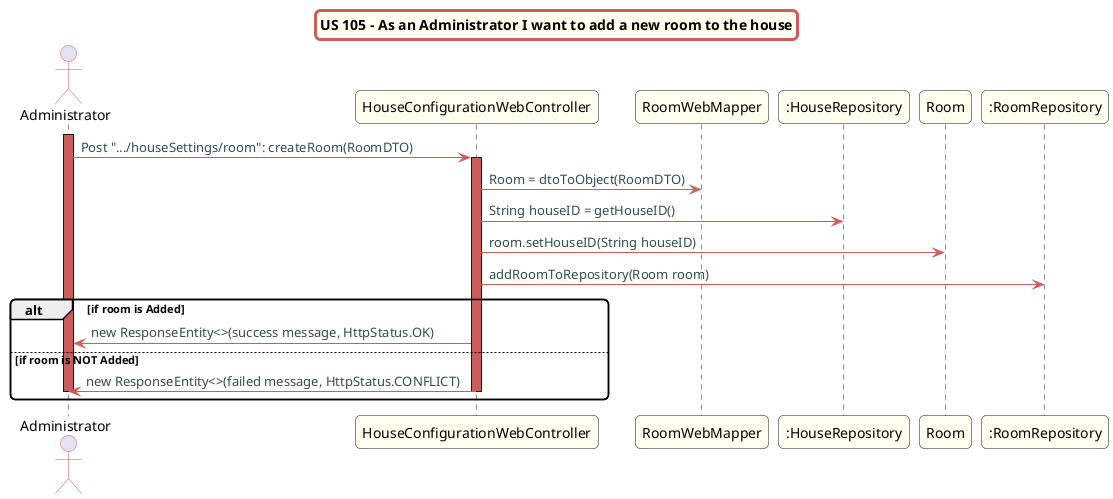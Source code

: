 @startuml
skinparam titleBorderRoundCorner 10
skinparam titleBorderThickness 3
skinparam titleBorderColor indianred
skinparam titleBackgroundColor ivory
skinparam FontName quicksand

skinparam actor {
 	BorderColor indianred
 	}

 skinparam sequence {
 	LifeLineBackgroundColor indianred
 	ParticipantBackgroundColor ivory
 }

 skinparam roundcorner 10

 skinparam component {
   arrowThickness 1
   ArrowFontName Verdana
   ArrowColor indianred
   ArrowFontColor darkslategrey
 }
title US 105 - As an Administrator I want to add a new room to the house

actor "Administrator"
activate "Administrator"
"Administrator" -> "HouseConfigurationWebController":  Post ".../houseSettings/room": createRoom(RoomDTO)
activate "HouseConfigurationWebController"
"HouseConfigurationWebController" -> "RoomWebMapper": Room = dtoToObject(RoomDTO)
"HouseConfigurationWebController" -> ":HouseRepository": String houseID = getHouseID()
"HouseConfigurationWebController" -> "Room": room.setHouseID(String houseID)

"HouseConfigurationWebController" -> ":RoomRepository": addRoomToRepository(Room room)

alt if room is Added
"HouseConfigurationWebController" -> "Administrator": new ResponseEntity<>(success message, HttpStatus.OK)
else if room is NOT Added
"HouseConfigurationWebController" -> "Administrator": new ResponseEntity<>(failed message, HttpStatus.CONFLICT)
deactivate "HouseConfigurationWebController"
deactivate "Administrator"
end

@enduml